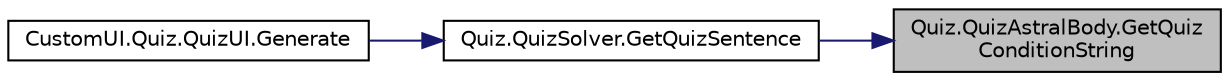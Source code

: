 digraph "Quiz.QuizAstralBody.GetQuizConditionString"
{
 // INTERACTIVE_SVG=YES
 // LATEX_PDF_SIZE
  edge [fontname="Helvetica",fontsize="10",labelfontname="Helvetica",labelfontsize="10"];
  node [fontname="Helvetica",fontsize="10",shape=record];
  rankdir="RL";
  Node1 [label="Quiz.QuizAstralBody.GetQuiz\lConditionString",height=0.2,width=0.4,color="black", fillcolor="grey75", style="filled", fontcolor="black",tooltip="获取星球条件文本"];
  Node1 -> Node2 [dir="back",color="midnightblue",fontsize="10",style="solid",fontname="Helvetica"];
  Node2 [label="Quiz.QuizSolver.GetQuizSentence",height=0.2,width=0.4,color="black", fillcolor="white", style="filled",URL="$class_quiz_1_1_quiz_solver.html#afc4ef823ad1220a4aea4f7d2f5cf23dd",tooltip="获取问题"];
  Node2 -> Node3 [dir="back",color="midnightblue",fontsize="10",style="solid",fontname="Helvetica"];
  Node3 [label="CustomUI.Quiz.QuizUI.Generate",height=0.2,width=0.4,color="black", fillcolor="white", style="filled",URL="$class_custom_u_i_1_1_quiz_1_1_quiz_u_i.html#ac238c7b368d3c183e8e479fc77c48d08",tooltip=" "];
}
